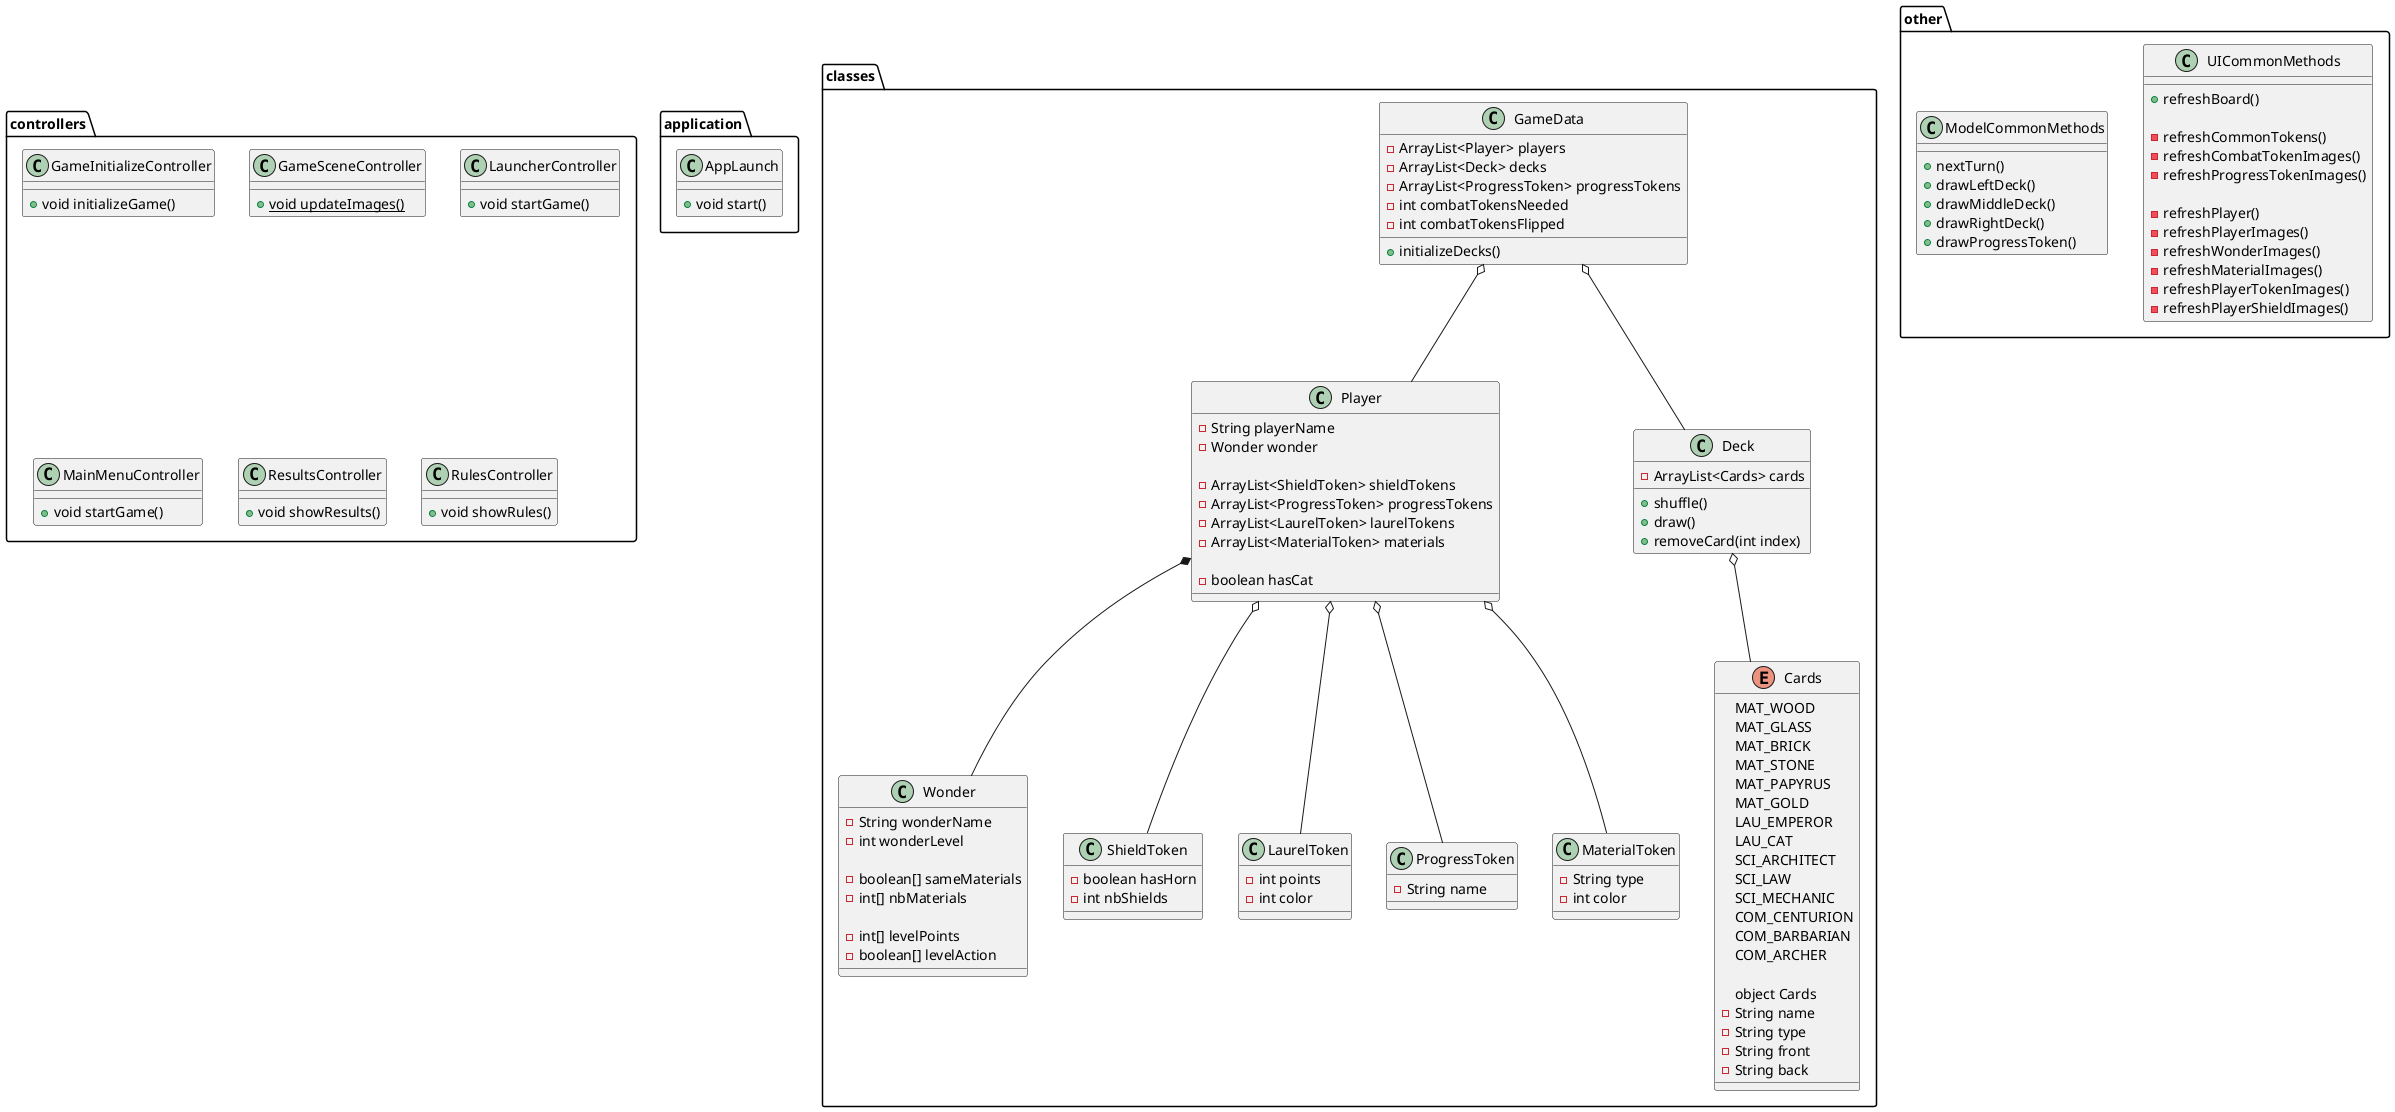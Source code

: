 @startuml
'https://plantuml.com/class-diagram

package application {

    class AppLaunch {
        + void start()
    }

}

package classes {
    class GameData {
        - ArrayList<Player> players
        - ArrayList<Deck> decks
        - ArrayList<ProgressToken> progressTokens
        - int combatTokensNeeded
        - int combatTokensFlipped
        + initializeDecks()
    }

    class Player {
        - String playerName
        - Wonder wonder

        - ArrayList<ShieldToken> shieldTokens
        - ArrayList<ProgressToken> progressTokens
        - ArrayList<LaurelToken> laurelTokens
        - ArrayList<MaterialToken> materials

        - boolean hasCat
    }

    class Wonder {
        - String wonderName
        - int wonderLevel

        - boolean[] sameMaterials
        - int[] nbMaterials

        - int[] levelPoints
        - boolean[] levelAction
    }

    enum Cards {
        MAT_WOOD
        MAT_GLASS
        MAT_BRICK
        MAT_STONE
        MAT_PAPYRUS
        MAT_GOLD
        LAU_EMPEROR
        LAU_CAT
        SCI_ARCHITECT
        SCI_LAW
        SCI_MECHANIC
        COM_CENTURION
        COM_BARBARIAN
        COM_ARCHER

        object Cards
        - String name
        - String type
        - String front
        - String back
    }

    class Deck {
        - ArrayList<Cards> cards
        + shuffle()
        + draw()
        + removeCard(int index)
    }

    class ShieldToken {
        - boolean hasHorn
        - int nbShields
    }

    class LaurelToken {
        - int points
        - int color
    }

    class ProgressToken {
        - String name
    }

    class MaterialToken {
        - String type
        - int color
    }



}

package controllers {

    class GameInitializeController {
        + void initializeGame()
    }

    class GameSceneController {
        + {static} void updateImages()
    }

    class LauncherController {
        + void startGame()
    }

    class MainMenuController {
        + void startGame()
    }

    class ResultsController {
        + void showResults()
    }

    class RulesController {
        + void showRules()
    }

}

package other {

    class UICommonMethods {
        + refreshBoard()

        - refreshCommonTokens()
        - refreshCombatTokenImages()
        - refreshProgressTokenImages()

        - refreshPlayer()
        - refreshPlayerImages()
        - refreshWonderImages()
        - refreshMaterialImages()
        - refreshPlayerTokenImages()
        - refreshPlayerShieldImages()
    }

    class ModelCommonMethods {
        + nextTurn()
        + drawLeftDeck()
        + drawMiddleDeck()
        + drawRightDeck()
        + drawProgressToken()
    }

}

GameData o-- Player
GameData o-- Deck
Deck o-- Cards
Player *-- Wonder
Player o-- MaterialToken
Player o-- ShieldToken
Player o-- LaurelToken
Player o-- ProgressToken


@enduml